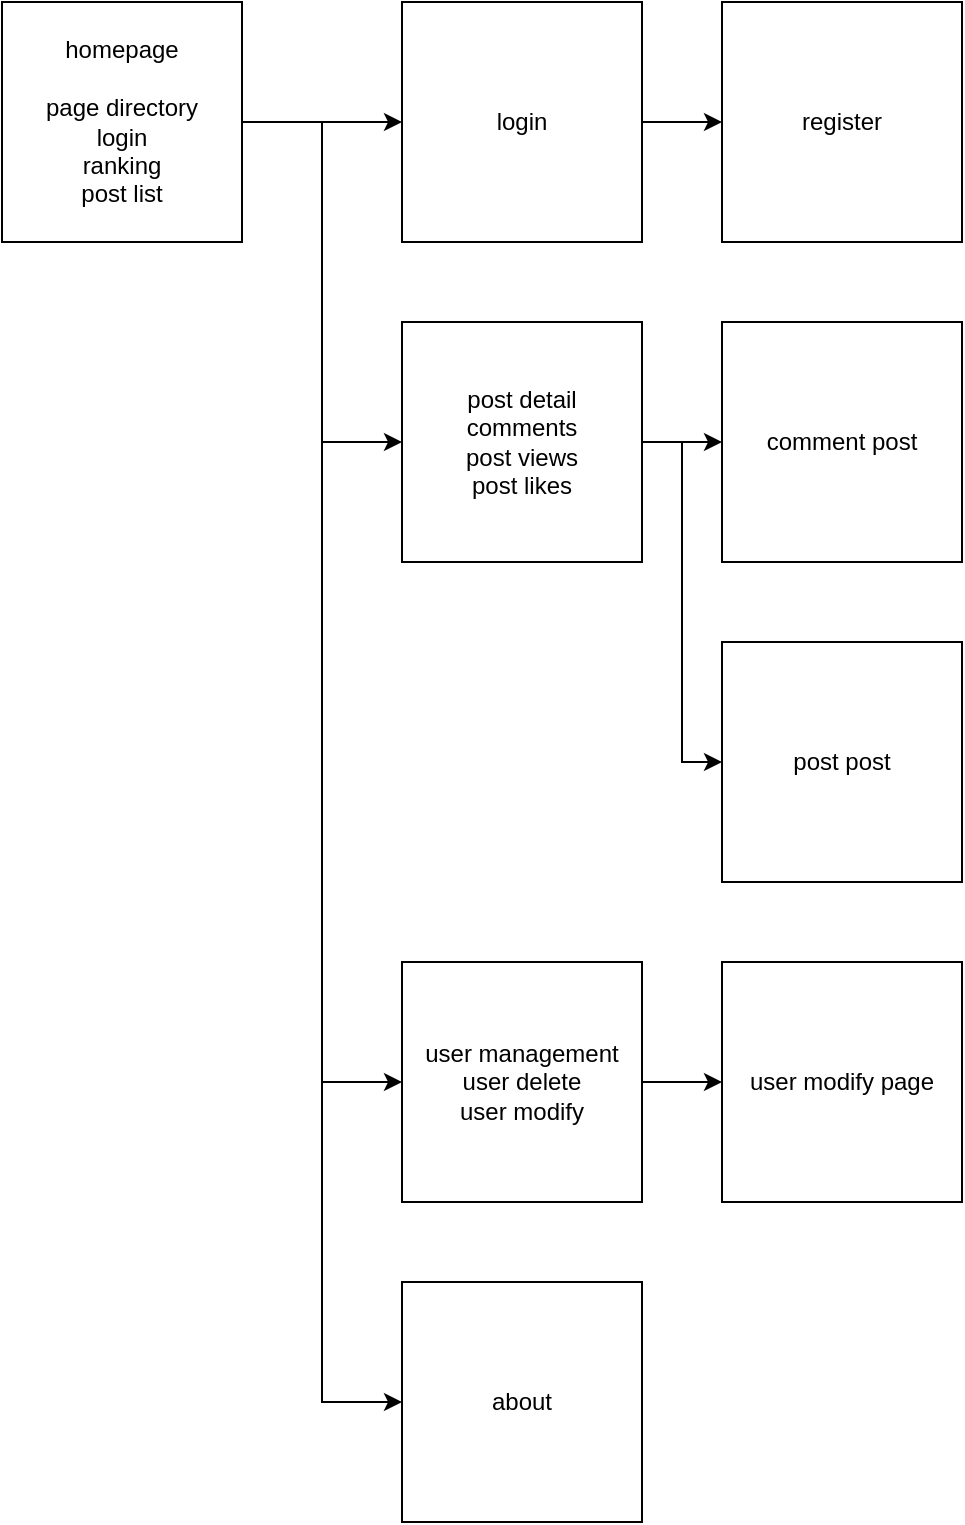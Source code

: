 <mxfile version="17.4.6" type="device"><diagram id="A88CKlhwJFm5zNE0Xdr4" name="Page-1"><mxGraphModel dx="2072" dy="726" grid="1" gridSize="10" guides="1" tooltips="1" connect="1" arrows="1" fold="1" page="1" pageScale="1" pageWidth="827" pageHeight="1169" math="0" shadow="0"><root><mxCell id="0"/><mxCell id="1" parent="0"/><mxCell id="njSjiZ7RMaURv2mo_AYT-15" value="" style="edgeStyle=orthogonalEdgeStyle;rounded=0;orthogonalLoop=1;jettySize=auto;html=1;" edge="1" parent="1" source="njSjiZ7RMaURv2mo_AYT-1" target="njSjiZ7RMaURv2mo_AYT-2"><mxGeometry relative="1" as="geometry"/></mxCell><mxCell id="njSjiZ7RMaURv2mo_AYT-1" value="homepage&lt;br&gt;&lt;br&gt;page directory&lt;br&gt;login&lt;br&gt;ranking&lt;br&gt;post list" style="rounded=0;whiteSpace=wrap;html=1;" vertex="1" parent="1"><mxGeometry x="40" y="40" width="120" height="120" as="geometry"/></mxCell><mxCell id="njSjiZ7RMaURv2mo_AYT-21" value="" style="edgeStyle=orthogonalEdgeStyle;rounded=0;orthogonalLoop=1;jettySize=auto;html=1;" edge="1" parent="1" source="njSjiZ7RMaURv2mo_AYT-2" target="njSjiZ7RMaURv2mo_AYT-3"><mxGeometry relative="1" as="geometry"/></mxCell><mxCell id="njSjiZ7RMaURv2mo_AYT-2" value="login" style="rounded=0;whiteSpace=wrap;html=1;" vertex="1" parent="1"><mxGeometry x="240" y="40" width="120" height="120" as="geometry"/></mxCell><mxCell id="njSjiZ7RMaURv2mo_AYT-3" value="register" style="rounded=0;whiteSpace=wrap;html=1;" vertex="1" parent="1"><mxGeometry x="400" y="40" width="120" height="120" as="geometry"/></mxCell><mxCell id="njSjiZ7RMaURv2mo_AYT-22" value="" style="edgeStyle=orthogonalEdgeStyle;rounded=0;orthogonalLoop=1;jettySize=auto;html=1;" edge="1" parent="1" source="njSjiZ7RMaURv2mo_AYT-4" target="njSjiZ7RMaURv2mo_AYT-5"><mxGeometry relative="1" as="geometry"/></mxCell><mxCell id="njSjiZ7RMaURv2mo_AYT-4" value="post detail&lt;br&gt;comments&lt;br&gt;post views&lt;br&gt;post likes" style="rounded=0;whiteSpace=wrap;html=1;" vertex="1" parent="1"><mxGeometry x="240" y="200" width="120" height="120" as="geometry"/></mxCell><mxCell id="njSjiZ7RMaURv2mo_AYT-5" value="comment post" style="rounded=0;whiteSpace=wrap;html=1;" vertex="1" parent="1"><mxGeometry x="400" y="200" width="120" height="120" as="geometry"/></mxCell><mxCell id="njSjiZ7RMaURv2mo_AYT-6" value="post post" style="rounded=0;whiteSpace=wrap;html=1;" vertex="1" parent="1"><mxGeometry x="400" y="360" width="120" height="120" as="geometry"/></mxCell><mxCell id="njSjiZ7RMaURv2mo_AYT-23" value="" style="edgeStyle=orthogonalEdgeStyle;rounded=0;orthogonalLoop=1;jettySize=auto;html=1;" edge="1" parent="1" source="njSjiZ7RMaURv2mo_AYT-7" target="njSjiZ7RMaURv2mo_AYT-8"><mxGeometry relative="1" as="geometry"/></mxCell><mxCell id="njSjiZ7RMaURv2mo_AYT-7" value="user management&lt;br&gt;user delete&lt;br&gt;user modify" style="rounded=0;whiteSpace=wrap;html=1;" vertex="1" parent="1"><mxGeometry x="240" y="520" width="120" height="120" as="geometry"/></mxCell><mxCell id="njSjiZ7RMaURv2mo_AYT-8" value="user modify page" style="rounded=0;whiteSpace=wrap;html=1;" vertex="1" parent="1"><mxGeometry x="400" y="520" width="120" height="120" as="geometry"/></mxCell><mxCell id="njSjiZ7RMaURv2mo_AYT-10" value="about" style="rounded=0;whiteSpace=wrap;html=1;" vertex="1" parent="1"><mxGeometry x="240" y="680" width="120" height="120" as="geometry"/></mxCell><mxCell id="njSjiZ7RMaURv2mo_AYT-16" value="" style="edgeStyle=orthogonalEdgeStyle;rounded=0;orthogonalLoop=1;jettySize=auto;html=1;entryX=0;entryY=0.5;entryDx=0;entryDy=0;exitX=1;exitY=0.5;exitDx=0;exitDy=0;" edge="1" parent="1" source="njSjiZ7RMaURv2mo_AYT-1" target="njSjiZ7RMaURv2mo_AYT-4"><mxGeometry relative="1" as="geometry"><mxPoint x="170" y="110" as="sourcePoint"/><mxPoint x="250" y="110" as="targetPoint"/></mxGeometry></mxCell><mxCell id="njSjiZ7RMaURv2mo_AYT-17" value="" style="edgeStyle=orthogonalEdgeStyle;rounded=0;orthogonalLoop=1;jettySize=auto;html=1;entryX=0;entryY=0.5;entryDx=0;entryDy=0;exitX=1;exitY=0.5;exitDx=0;exitDy=0;" edge="1" parent="1" source="njSjiZ7RMaURv2mo_AYT-1" target="njSjiZ7RMaURv2mo_AYT-7"><mxGeometry relative="1" as="geometry"><mxPoint x="170" y="110" as="sourcePoint"/><mxPoint x="250" y="270" as="targetPoint"/></mxGeometry></mxCell><mxCell id="njSjiZ7RMaURv2mo_AYT-18" value="" style="edgeStyle=orthogonalEdgeStyle;rounded=0;orthogonalLoop=1;jettySize=auto;html=1;entryX=0;entryY=0.5;entryDx=0;entryDy=0;exitX=1;exitY=0.5;exitDx=0;exitDy=0;" edge="1" parent="1" source="njSjiZ7RMaURv2mo_AYT-1" target="njSjiZ7RMaURv2mo_AYT-10"><mxGeometry relative="1" as="geometry"><mxPoint x="170" y="110" as="sourcePoint"/><mxPoint x="250" y="590" as="targetPoint"/></mxGeometry></mxCell><mxCell id="njSjiZ7RMaURv2mo_AYT-24" value="" style="edgeStyle=orthogonalEdgeStyle;rounded=0;orthogonalLoop=1;jettySize=auto;html=1;exitX=1;exitY=0.5;exitDx=0;exitDy=0;entryX=0;entryY=0.5;entryDx=0;entryDy=0;" edge="1" parent="1" source="njSjiZ7RMaURv2mo_AYT-4" target="njSjiZ7RMaURv2mo_AYT-6"><mxGeometry relative="1" as="geometry"><mxPoint x="370" y="270" as="sourcePoint"/><mxPoint x="410" y="270" as="targetPoint"/></mxGeometry></mxCell></root></mxGraphModel></diagram></mxfile>